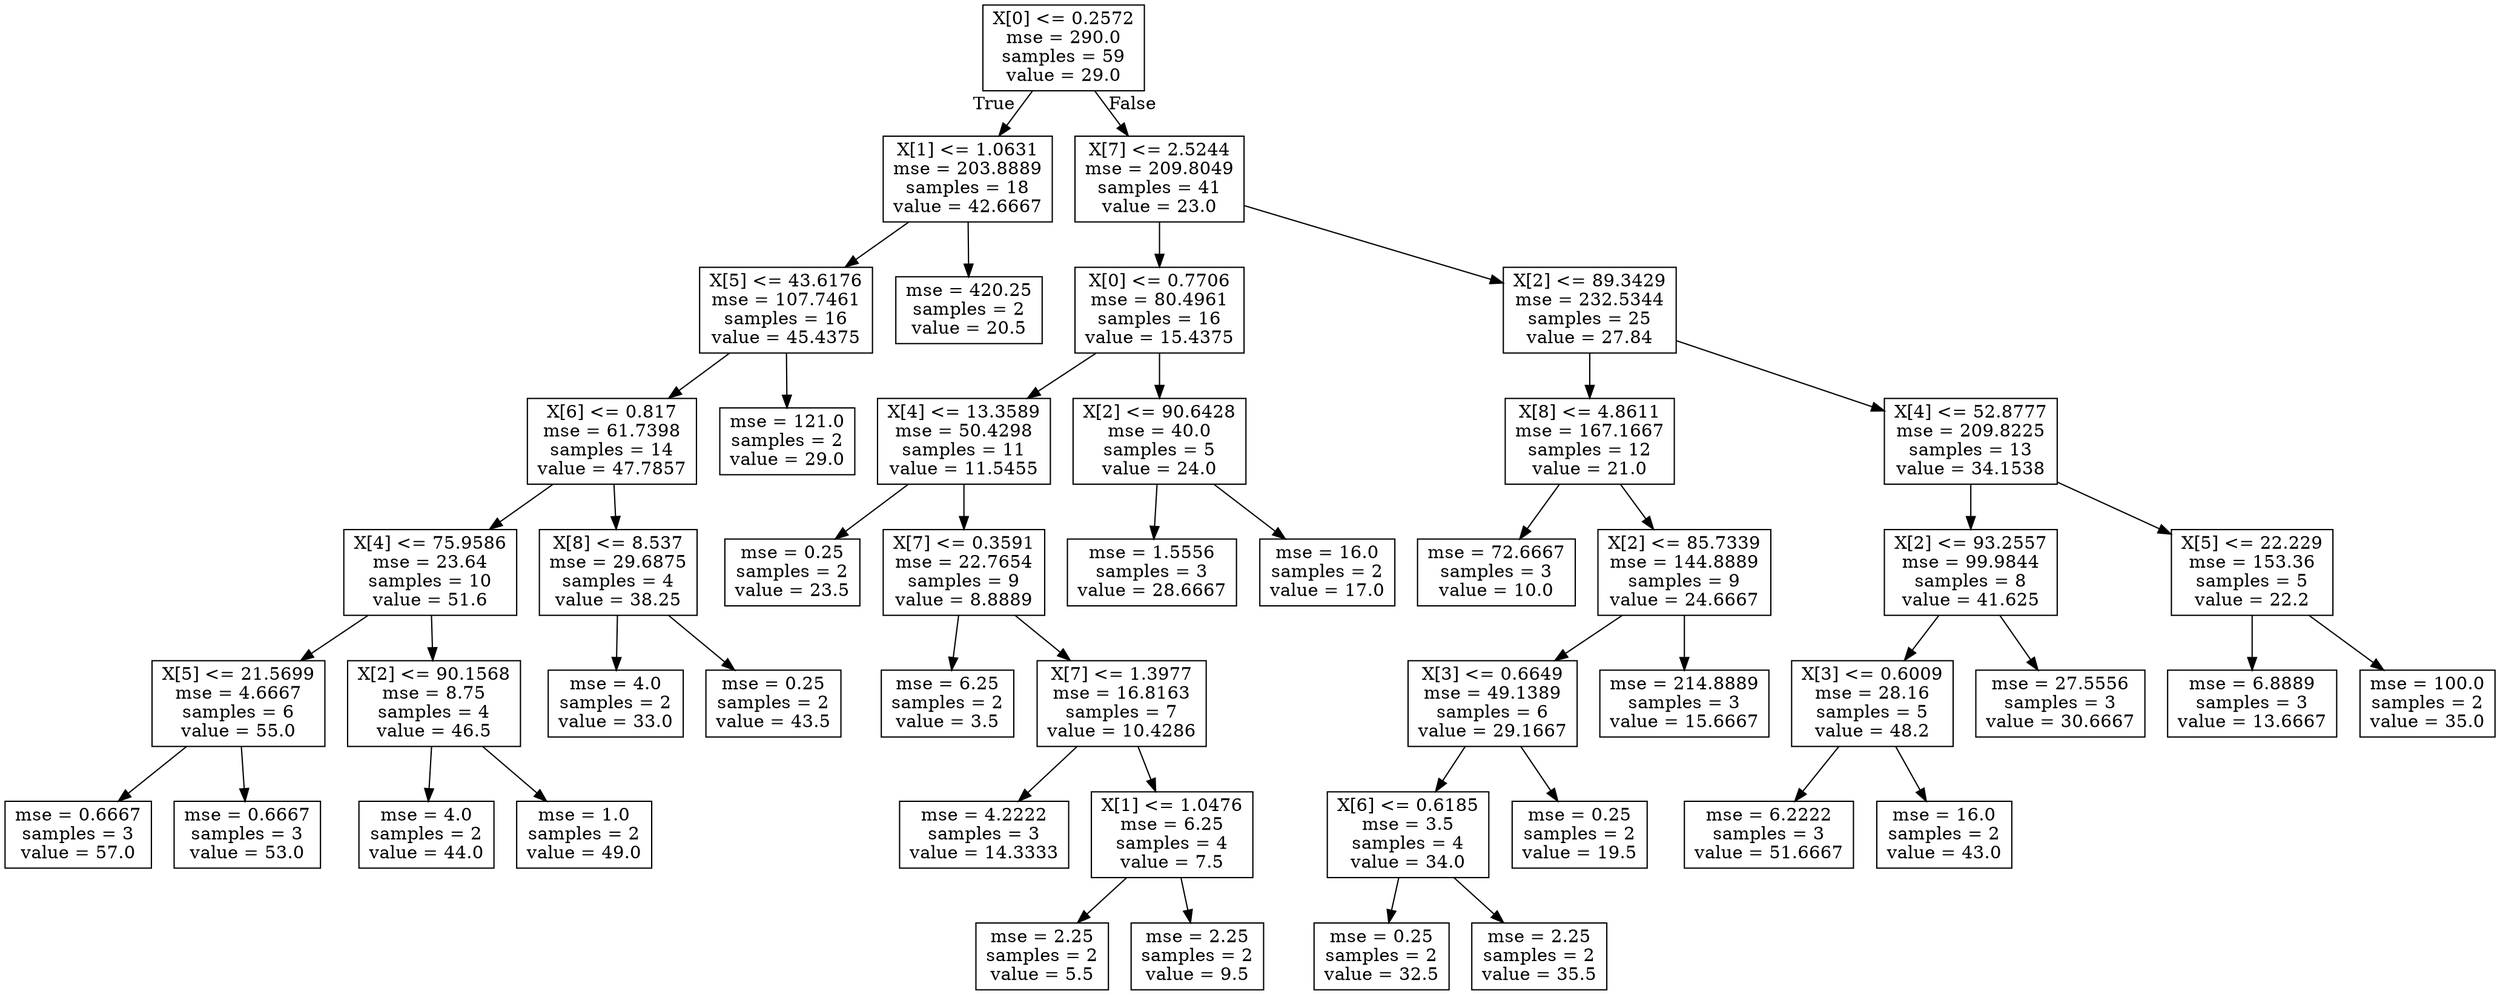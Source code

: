 digraph Tree {
node [shape=box] ;
0 [label="X[0] <= 0.2572\nmse = 290.0\nsamples = 59\nvalue = 29.0"] ;
1 [label="X[1] <= 1.0631\nmse = 203.8889\nsamples = 18\nvalue = 42.6667"] ;
0 -> 1 [labeldistance=2.5, labelangle=45, headlabel="True"] ;
2 [label="X[5] <= 43.6176\nmse = 107.7461\nsamples = 16\nvalue = 45.4375"] ;
1 -> 2 ;
3 [label="X[6] <= 0.817\nmse = 61.7398\nsamples = 14\nvalue = 47.7857"] ;
2 -> 3 ;
4 [label="X[4] <= 75.9586\nmse = 23.64\nsamples = 10\nvalue = 51.6"] ;
3 -> 4 ;
5 [label="X[5] <= 21.5699\nmse = 4.6667\nsamples = 6\nvalue = 55.0"] ;
4 -> 5 ;
6 [label="mse = 0.6667\nsamples = 3\nvalue = 57.0"] ;
5 -> 6 ;
7 [label="mse = 0.6667\nsamples = 3\nvalue = 53.0"] ;
5 -> 7 ;
8 [label="X[2] <= 90.1568\nmse = 8.75\nsamples = 4\nvalue = 46.5"] ;
4 -> 8 ;
9 [label="mse = 4.0\nsamples = 2\nvalue = 44.0"] ;
8 -> 9 ;
10 [label="mse = 1.0\nsamples = 2\nvalue = 49.0"] ;
8 -> 10 ;
11 [label="X[8] <= 8.537\nmse = 29.6875\nsamples = 4\nvalue = 38.25"] ;
3 -> 11 ;
12 [label="mse = 4.0\nsamples = 2\nvalue = 33.0"] ;
11 -> 12 ;
13 [label="mse = 0.25\nsamples = 2\nvalue = 43.5"] ;
11 -> 13 ;
14 [label="mse = 121.0\nsamples = 2\nvalue = 29.0"] ;
2 -> 14 ;
15 [label="mse = 420.25\nsamples = 2\nvalue = 20.5"] ;
1 -> 15 ;
16 [label="X[7] <= 2.5244\nmse = 209.8049\nsamples = 41\nvalue = 23.0"] ;
0 -> 16 [labeldistance=2.5, labelangle=-45, headlabel="False"] ;
17 [label="X[0] <= 0.7706\nmse = 80.4961\nsamples = 16\nvalue = 15.4375"] ;
16 -> 17 ;
18 [label="X[4] <= 13.3589\nmse = 50.4298\nsamples = 11\nvalue = 11.5455"] ;
17 -> 18 ;
19 [label="mse = 0.25\nsamples = 2\nvalue = 23.5"] ;
18 -> 19 ;
20 [label="X[7] <= 0.3591\nmse = 22.7654\nsamples = 9\nvalue = 8.8889"] ;
18 -> 20 ;
21 [label="mse = 6.25\nsamples = 2\nvalue = 3.5"] ;
20 -> 21 ;
22 [label="X[7] <= 1.3977\nmse = 16.8163\nsamples = 7\nvalue = 10.4286"] ;
20 -> 22 ;
23 [label="mse = 4.2222\nsamples = 3\nvalue = 14.3333"] ;
22 -> 23 ;
24 [label="X[1] <= 1.0476\nmse = 6.25\nsamples = 4\nvalue = 7.5"] ;
22 -> 24 ;
25 [label="mse = 2.25\nsamples = 2\nvalue = 5.5"] ;
24 -> 25 ;
26 [label="mse = 2.25\nsamples = 2\nvalue = 9.5"] ;
24 -> 26 ;
27 [label="X[2] <= 90.6428\nmse = 40.0\nsamples = 5\nvalue = 24.0"] ;
17 -> 27 ;
28 [label="mse = 1.5556\nsamples = 3\nvalue = 28.6667"] ;
27 -> 28 ;
29 [label="mse = 16.0\nsamples = 2\nvalue = 17.0"] ;
27 -> 29 ;
30 [label="X[2] <= 89.3429\nmse = 232.5344\nsamples = 25\nvalue = 27.84"] ;
16 -> 30 ;
31 [label="X[8] <= 4.8611\nmse = 167.1667\nsamples = 12\nvalue = 21.0"] ;
30 -> 31 ;
32 [label="mse = 72.6667\nsamples = 3\nvalue = 10.0"] ;
31 -> 32 ;
33 [label="X[2] <= 85.7339\nmse = 144.8889\nsamples = 9\nvalue = 24.6667"] ;
31 -> 33 ;
34 [label="X[3] <= 0.6649\nmse = 49.1389\nsamples = 6\nvalue = 29.1667"] ;
33 -> 34 ;
35 [label="X[6] <= 0.6185\nmse = 3.5\nsamples = 4\nvalue = 34.0"] ;
34 -> 35 ;
36 [label="mse = 0.25\nsamples = 2\nvalue = 32.5"] ;
35 -> 36 ;
37 [label="mse = 2.25\nsamples = 2\nvalue = 35.5"] ;
35 -> 37 ;
38 [label="mse = 0.25\nsamples = 2\nvalue = 19.5"] ;
34 -> 38 ;
39 [label="mse = 214.8889\nsamples = 3\nvalue = 15.6667"] ;
33 -> 39 ;
40 [label="X[4] <= 52.8777\nmse = 209.8225\nsamples = 13\nvalue = 34.1538"] ;
30 -> 40 ;
41 [label="X[2] <= 93.2557\nmse = 99.9844\nsamples = 8\nvalue = 41.625"] ;
40 -> 41 ;
42 [label="X[3] <= 0.6009\nmse = 28.16\nsamples = 5\nvalue = 48.2"] ;
41 -> 42 ;
43 [label="mse = 6.2222\nsamples = 3\nvalue = 51.6667"] ;
42 -> 43 ;
44 [label="mse = 16.0\nsamples = 2\nvalue = 43.0"] ;
42 -> 44 ;
45 [label="mse = 27.5556\nsamples = 3\nvalue = 30.6667"] ;
41 -> 45 ;
46 [label="X[5] <= 22.229\nmse = 153.36\nsamples = 5\nvalue = 22.2"] ;
40 -> 46 ;
47 [label="mse = 6.8889\nsamples = 3\nvalue = 13.6667"] ;
46 -> 47 ;
48 [label="mse = 100.0\nsamples = 2\nvalue = 35.0"] ;
46 -> 48 ;
}